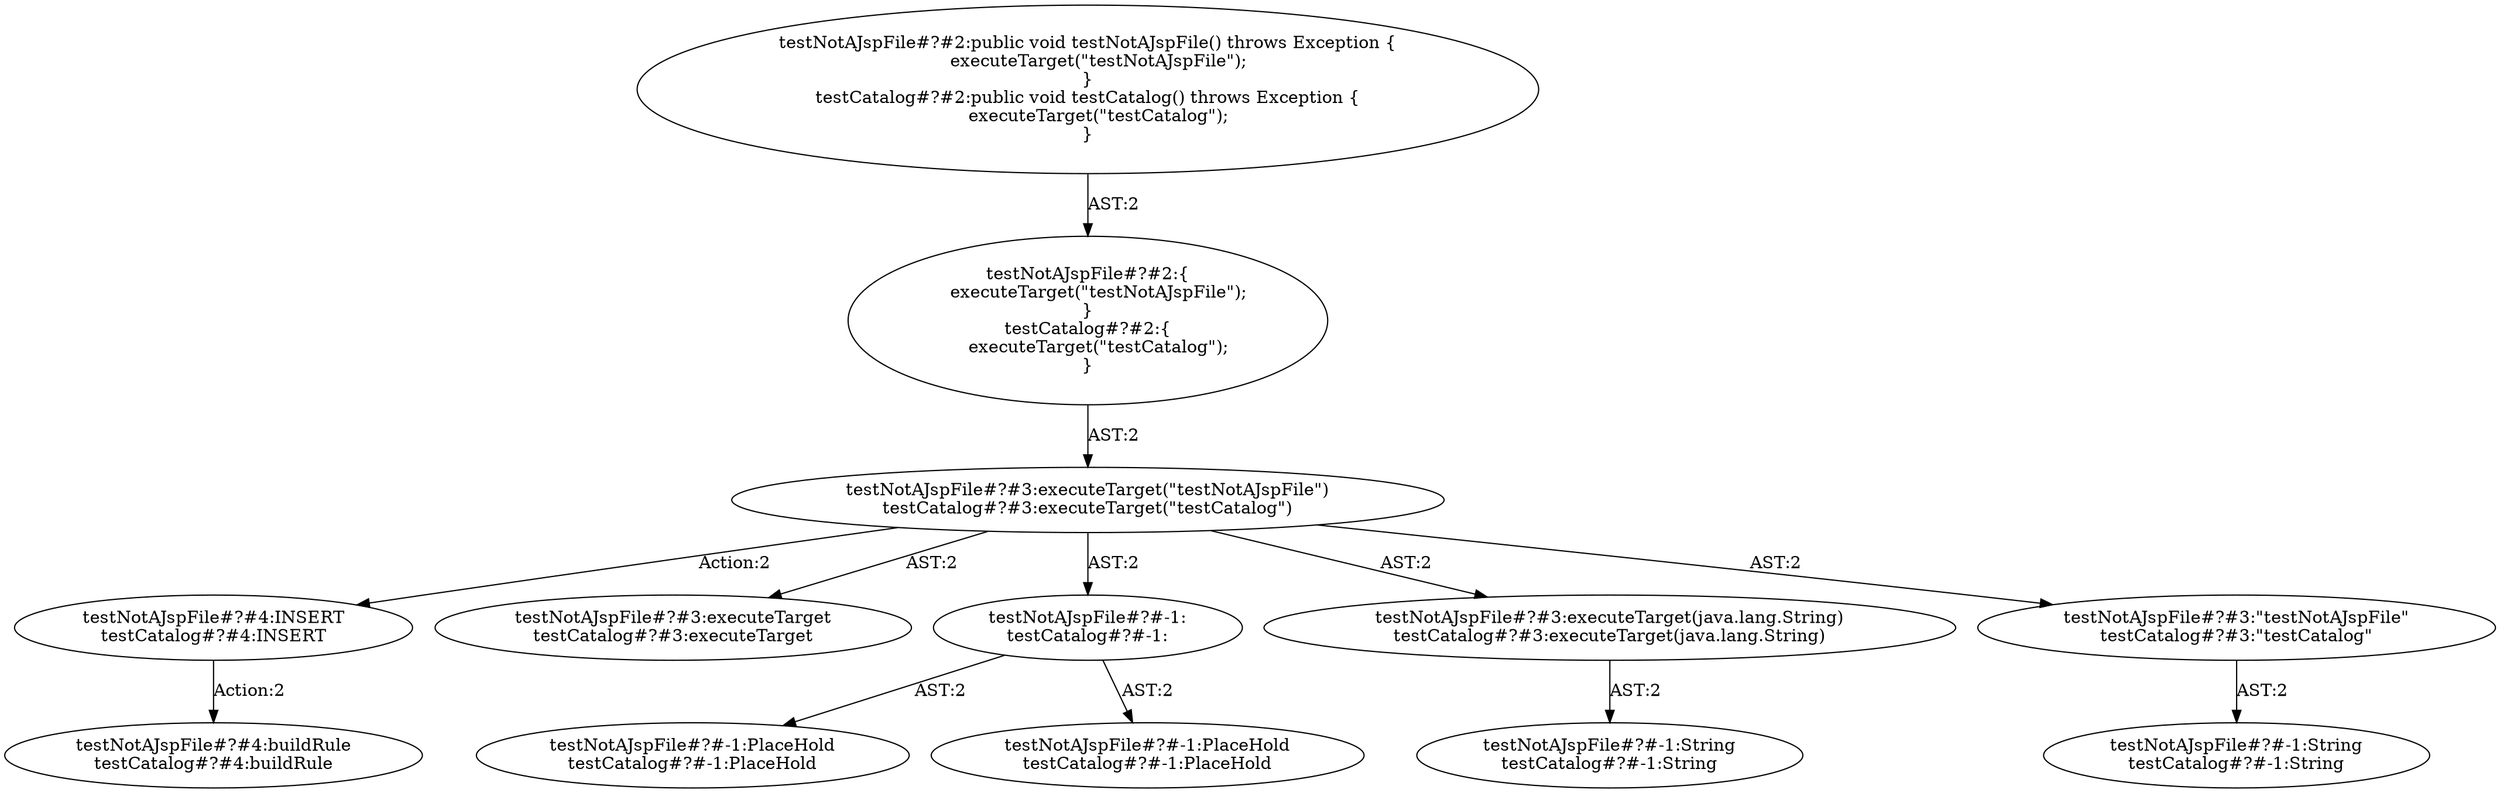 digraph "Pattern" {
0 [label="testNotAJspFile#?#4:INSERT
testCatalog#?#4:INSERT" shape=ellipse]
1 [label="testNotAJspFile#?#3:executeTarget(\"testNotAJspFile\")
testCatalog#?#3:executeTarget(\"testCatalog\")" shape=ellipse]
2 [label="testNotAJspFile#?#2:\{
    executeTarget(\"testNotAJspFile\");
\}
testCatalog#?#2:\{
    executeTarget(\"testCatalog\");
\}" shape=ellipse]
3 [label="testNotAJspFile#?#2:public void testNotAJspFile() throws Exception \{
    executeTarget(\"testNotAJspFile\");
\}
testCatalog#?#2:public void testCatalog() throws Exception \{
    executeTarget(\"testCatalog\");
\}" shape=ellipse]
4 [label="testNotAJspFile#?#3:executeTarget
testCatalog#?#3:executeTarget" shape=ellipse]
5 [label="testNotAJspFile#?#-1:
testCatalog#?#-1:" shape=ellipse]
6 [label="testNotAJspFile#?#-1:PlaceHold
testCatalog#?#-1:PlaceHold" shape=ellipse]
7 [label="testNotAJspFile#?#-1:PlaceHold
testCatalog#?#-1:PlaceHold" shape=ellipse]
8 [label="testNotAJspFile#?#3:executeTarget(java.lang.String)
testCatalog#?#3:executeTarget(java.lang.String)" shape=ellipse]
9 [label="testNotAJspFile#?#-1:String
testCatalog#?#-1:String" shape=ellipse]
10 [label="testNotAJspFile#?#3:\"testNotAJspFile\"
testCatalog#?#3:\"testCatalog\"" shape=ellipse]
11 [label="testNotAJspFile#?#-1:String
testCatalog#?#-1:String" shape=ellipse]
12 [label="testNotAJspFile#?#4:buildRule
testCatalog#?#4:buildRule" shape=ellipse]
0 -> 12 [label="Action:2"];
1 -> 0 [label="Action:2"];
1 -> 4 [label="AST:2"];
1 -> 5 [label="AST:2"];
1 -> 8 [label="AST:2"];
1 -> 10 [label="AST:2"];
2 -> 1 [label="AST:2"];
3 -> 2 [label="AST:2"];
5 -> 6 [label="AST:2"];
5 -> 7 [label="AST:2"];
8 -> 9 [label="AST:2"];
10 -> 11 [label="AST:2"];
}